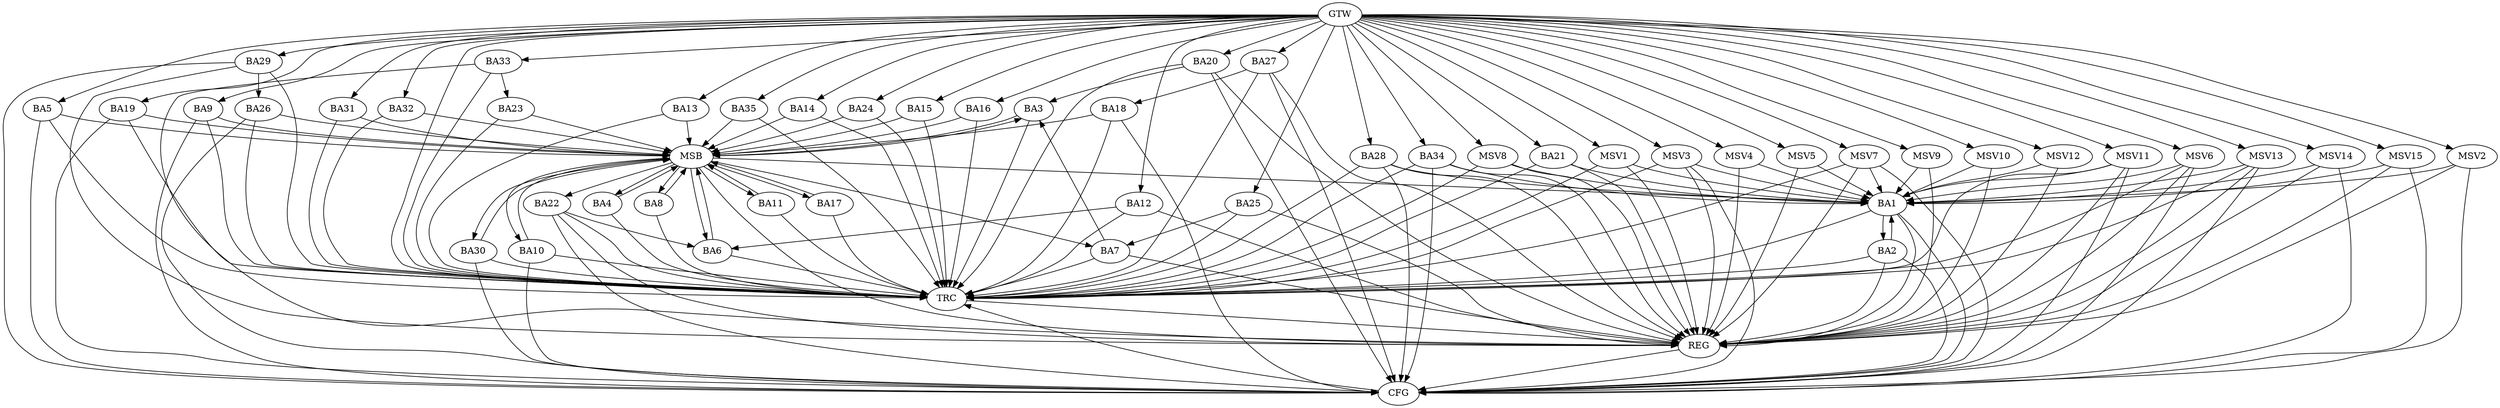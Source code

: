 strict digraph G {
  BA1 [ label="BA1" ];
  BA2 [ label="BA2" ];
  BA3 [ label="BA3" ];
  BA4 [ label="BA4" ];
  BA5 [ label="BA5" ];
  BA6 [ label="BA6" ];
  BA7 [ label="BA7" ];
  BA8 [ label="BA8" ];
  BA9 [ label="BA9" ];
  BA10 [ label="BA10" ];
  BA11 [ label="BA11" ];
  BA12 [ label="BA12" ];
  BA13 [ label="BA13" ];
  BA14 [ label="BA14" ];
  BA15 [ label="BA15" ];
  BA16 [ label="BA16" ];
  BA17 [ label="BA17" ];
  BA18 [ label="BA18" ];
  BA19 [ label="BA19" ];
  BA20 [ label="BA20" ];
  BA21 [ label="BA21" ];
  BA22 [ label="BA22" ];
  BA23 [ label="BA23" ];
  BA24 [ label="BA24" ];
  BA25 [ label="BA25" ];
  BA26 [ label="BA26" ];
  BA27 [ label="BA27" ];
  BA28 [ label="BA28" ];
  BA29 [ label="BA29" ];
  BA30 [ label="BA30" ];
  BA31 [ label="BA31" ];
  BA32 [ label="BA32" ];
  BA33 [ label="BA33" ];
  BA34 [ label="BA34" ];
  BA35 [ label="BA35" ];
  GTW [ label="GTW" ];
  REG [ label="REG" ];
  MSB [ label="MSB" ];
  CFG [ label="CFG" ];
  TRC [ label="TRC" ];
  MSV1 [ label="MSV1" ];
  MSV2 [ label="MSV2" ];
  MSV3 [ label="MSV3" ];
  MSV4 [ label="MSV4" ];
  MSV5 [ label="MSV5" ];
  MSV6 [ label="MSV6" ];
  MSV7 [ label="MSV7" ];
  MSV8 [ label="MSV8" ];
  MSV9 [ label="MSV9" ];
  MSV10 [ label="MSV10" ];
  MSV11 [ label="MSV11" ];
  MSV12 [ label="MSV12" ];
  MSV13 [ label="MSV13" ];
  MSV14 [ label="MSV14" ];
  MSV15 [ label="MSV15" ];
  BA1 -> BA2;
  BA2 -> BA1;
  BA7 -> BA3;
  BA12 -> BA6;
  BA20 -> BA3;
  BA21 -> BA1;
  BA22 -> BA6;
  BA25 -> BA7;
  BA27 -> BA18;
  BA28 -> BA1;
  BA29 -> BA26;
  BA33 -> BA23;
  BA34 -> BA1;
  GTW -> BA5;
  GTW -> BA9;
  GTW -> BA12;
  GTW -> BA13;
  GTW -> BA14;
  GTW -> BA15;
  GTW -> BA16;
  GTW -> BA19;
  GTW -> BA20;
  GTW -> BA21;
  GTW -> BA24;
  GTW -> BA25;
  GTW -> BA27;
  GTW -> BA28;
  GTW -> BA29;
  GTW -> BA31;
  GTW -> BA32;
  GTW -> BA33;
  GTW -> BA34;
  GTW -> BA35;
  BA1 -> REG;
  BA2 -> REG;
  BA7 -> REG;
  BA12 -> REG;
  BA20 -> REG;
  BA21 -> REG;
  BA22 -> REG;
  BA25 -> REG;
  BA27 -> REG;
  BA28 -> REG;
  BA29 -> REG;
  BA33 -> REG;
  BA34 -> REG;
  BA3 -> MSB;
  MSB -> BA1;
  MSB -> REG;
  BA4 -> MSB;
  MSB -> BA3;
  BA5 -> MSB;
  BA6 -> MSB;
  BA8 -> MSB;
  BA9 -> MSB;
  MSB -> BA4;
  BA10 -> MSB;
  BA11 -> MSB;
  MSB -> BA6;
  BA13 -> MSB;
  MSB -> BA8;
  BA14 -> MSB;
  MSB -> BA10;
  BA15 -> MSB;
  BA16 -> MSB;
  BA17 -> MSB;
  MSB -> BA7;
  BA18 -> MSB;
  MSB -> BA17;
  BA19 -> MSB;
  BA23 -> MSB;
  MSB -> BA11;
  BA24 -> MSB;
  MSB -> BA22;
  BA26 -> MSB;
  BA30 -> MSB;
  BA31 -> MSB;
  BA32 -> MSB;
  BA35 -> MSB;
  MSB -> BA30;
  BA9 -> CFG;
  BA19 -> CFG;
  BA2 -> CFG;
  BA22 -> CFG;
  BA27 -> CFG;
  BA30 -> CFG;
  BA26 -> CFG;
  BA1 -> CFG;
  BA20 -> CFG;
  BA34 -> CFG;
  BA18 -> CFG;
  BA29 -> CFG;
  BA28 -> CFG;
  BA5 -> CFG;
  BA10 -> CFG;
  REG -> CFG;
  BA1 -> TRC;
  BA2 -> TRC;
  BA3 -> TRC;
  BA4 -> TRC;
  BA5 -> TRC;
  BA6 -> TRC;
  BA7 -> TRC;
  BA8 -> TRC;
  BA9 -> TRC;
  BA10 -> TRC;
  BA11 -> TRC;
  BA12 -> TRC;
  BA13 -> TRC;
  BA14 -> TRC;
  BA15 -> TRC;
  BA16 -> TRC;
  BA17 -> TRC;
  BA18 -> TRC;
  BA19 -> TRC;
  BA20 -> TRC;
  BA21 -> TRC;
  BA22 -> TRC;
  BA23 -> TRC;
  BA24 -> TRC;
  BA25 -> TRC;
  BA26 -> TRC;
  BA27 -> TRC;
  BA28 -> TRC;
  BA29 -> TRC;
  BA30 -> TRC;
  BA31 -> TRC;
  BA32 -> TRC;
  BA33 -> TRC;
  BA34 -> TRC;
  BA35 -> TRC;
  GTW -> TRC;
  CFG -> TRC;
  TRC -> REG;
  MSV1 -> BA1;
  MSV2 -> BA1;
  MSV3 -> BA1;
  MSV4 -> BA1;
  GTW -> MSV1;
  MSV1 -> REG;
  MSV1 -> TRC;
  GTW -> MSV2;
  MSV2 -> REG;
  MSV2 -> CFG;
  GTW -> MSV3;
  MSV3 -> REG;
  MSV3 -> TRC;
  MSV3 -> CFG;
  GTW -> MSV4;
  MSV4 -> REG;
  MSV5 -> BA1;
  MSV6 -> BA1;
  GTW -> MSV5;
  MSV5 -> REG;
  GTW -> MSV6;
  MSV6 -> REG;
  MSV6 -> TRC;
  MSV6 -> CFG;
  MSV7 -> BA1;
  GTW -> MSV7;
  MSV7 -> REG;
  MSV7 -> TRC;
  MSV7 -> CFG;
  MSV8 -> BA1;
  GTW -> MSV8;
  MSV8 -> REG;
  MSV8 -> TRC;
  MSV9 -> BA1;
  GTW -> MSV9;
  MSV9 -> REG;
  MSV10 -> BA1;
  GTW -> MSV10;
  MSV10 -> REG;
  MSV11 -> BA1;
  GTW -> MSV11;
  MSV11 -> REG;
  MSV11 -> TRC;
  MSV11 -> CFG;
  MSV12 -> BA1;
  GTW -> MSV12;
  MSV12 -> REG;
  MSV13 -> BA1;
  MSV14 -> BA1;
  GTW -> MSV13;
  MSV13 -> REG;
  MSV13 -> TRC;
  MSV13 -> CFG;
  GTW -> MSV14;
  MSV14 -> REG;
  MSV14 -> CFG;
  MSV15 -> BA1;
  GTW -> MSV15;
  MSV15 -> REG;
  MSV15 -> CFG;
}
